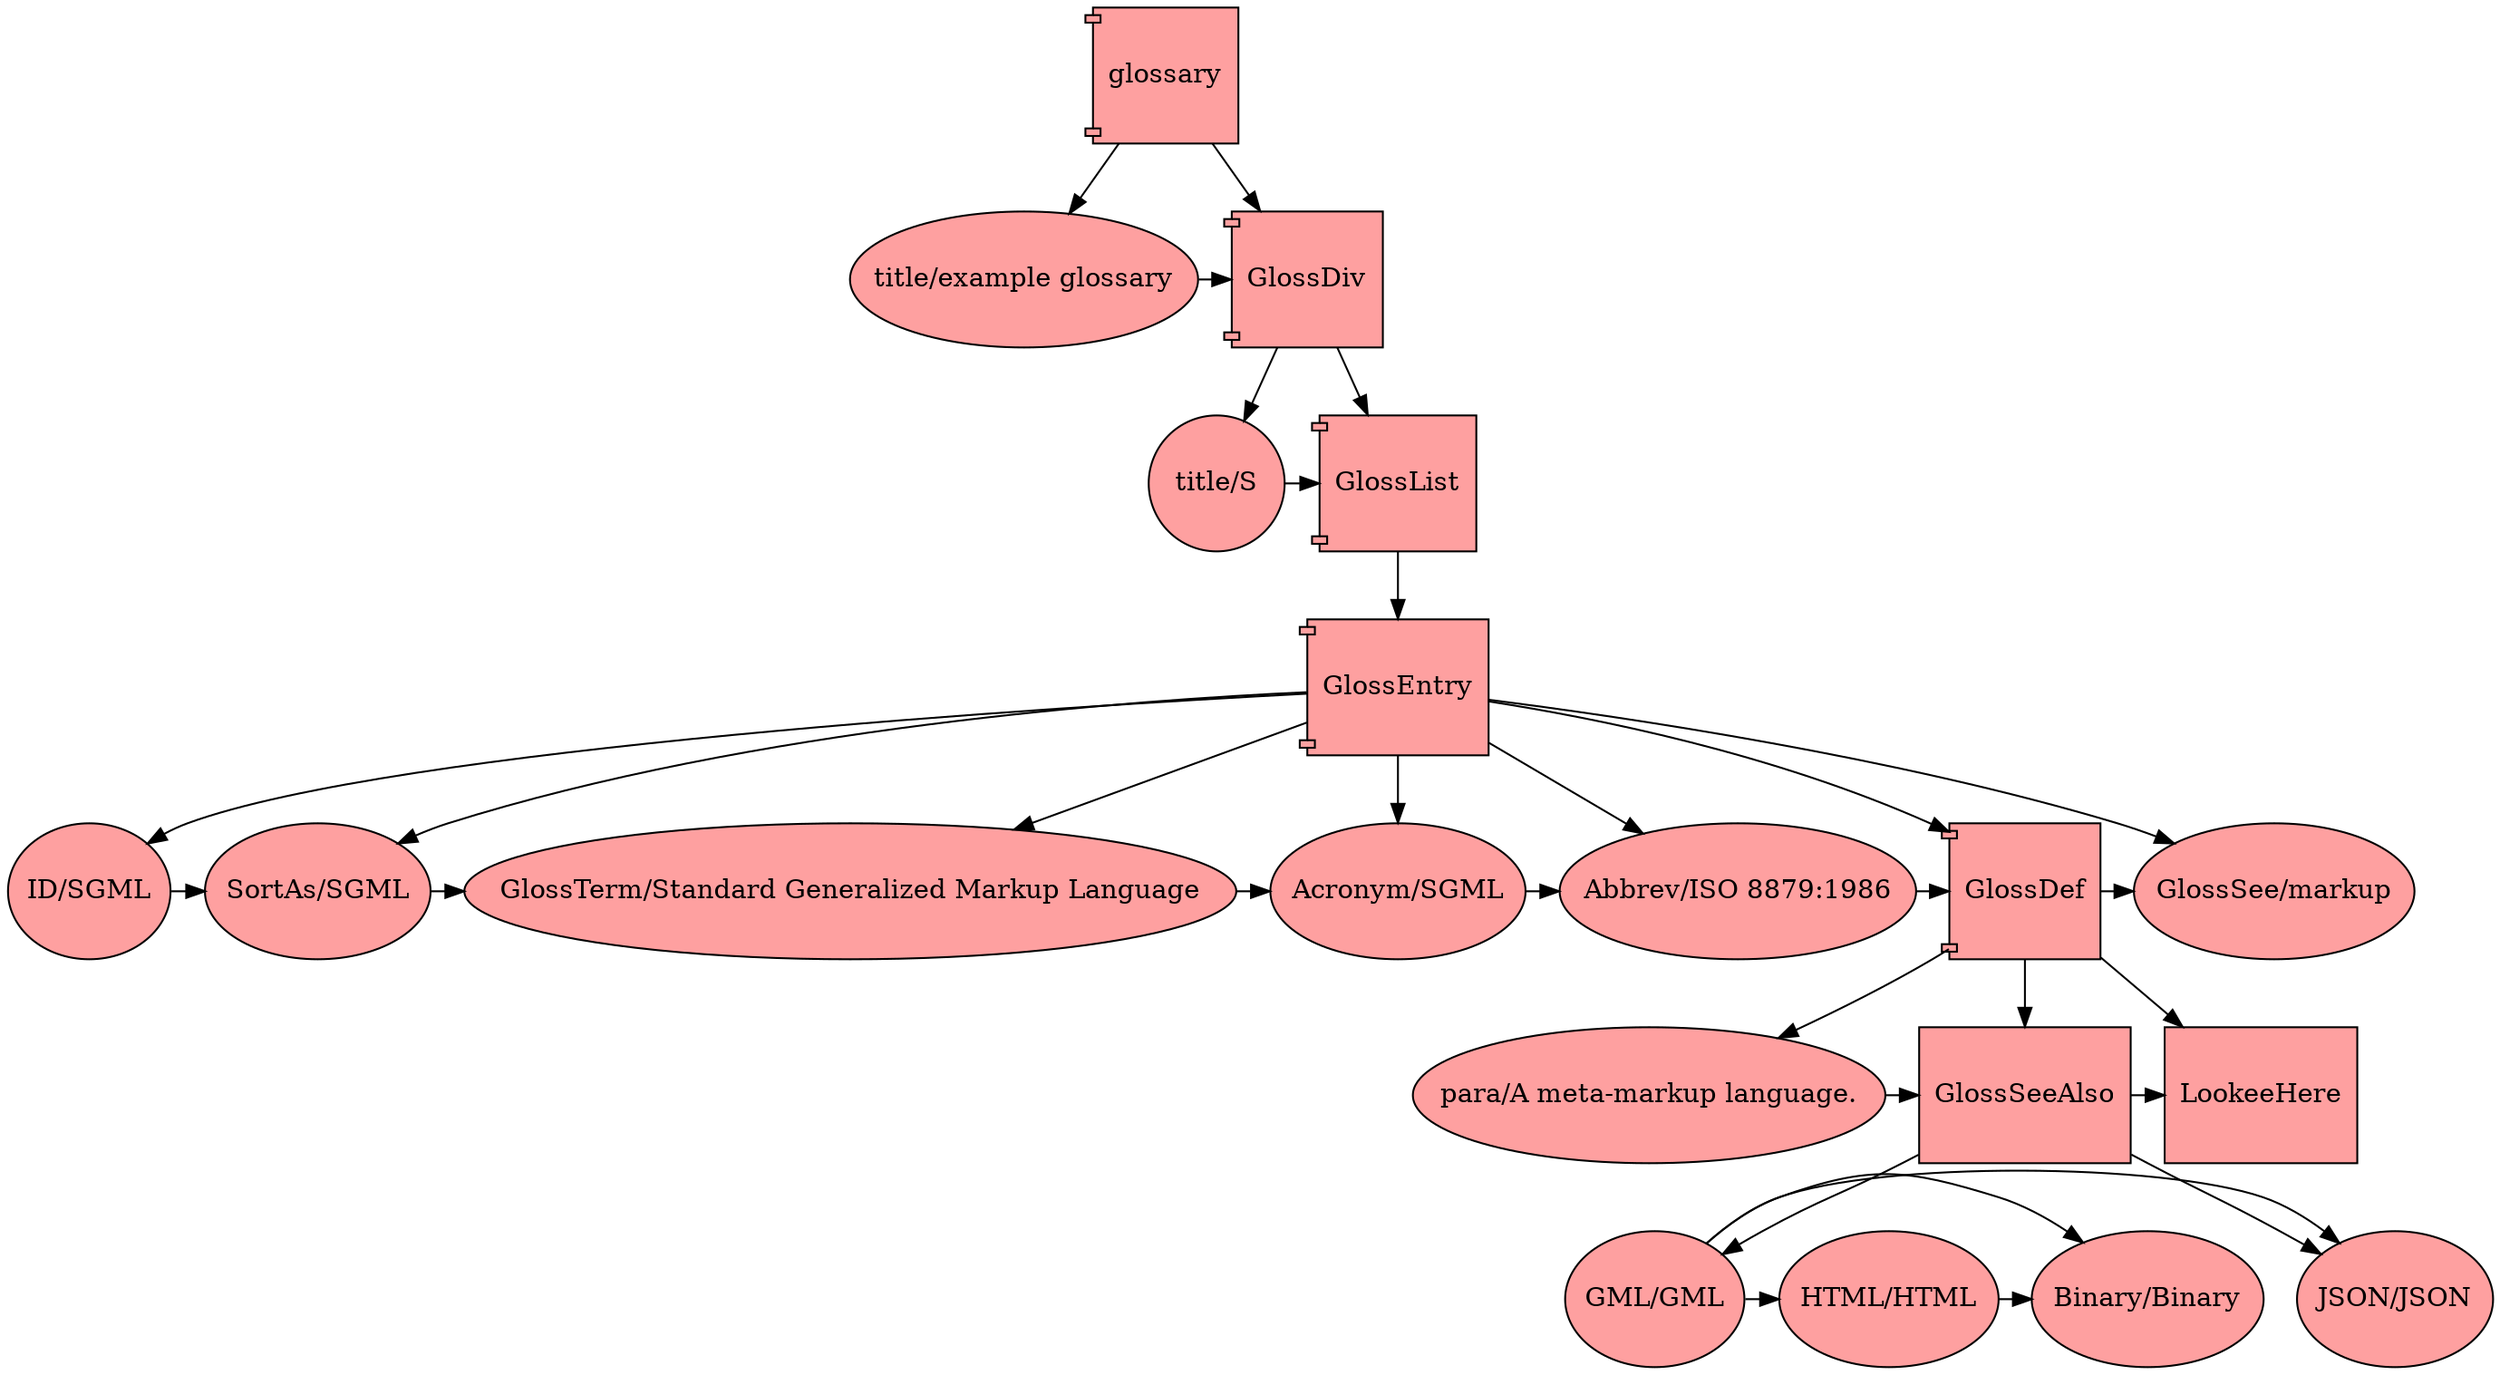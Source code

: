digraph G {
rankdir=TB;
0[label=glossary,shape=component,width=1,height=1,fillcolor="#fe00005f",color=black,style=filled];
1[label="title/example glossary",shape=ellipse,width=1,height=1,fillcolor="#fe00005f",color=black,style=filled];
2[label=GlossDiv,shape=component,width=1,height=1,fillcolor="#fe00005f",color=black,style=filled];
3[label="title/S",shape=ellipse,width=1,height=1,fillcolor="#fe00005f",color=black,style=filled];
4[label=GlossList,shape=component,width=1,height=1,fillcolor="#fe00005f",color=black,style=filled];
5[label=GlossEntry,shape=component,width=1,height=1,fillcolor="#fe00005f",color=black,style=filled];
6[label="ID/SGML",shape=ellipse,width=1,height=1,fillcolor="#fe00005f",color=black,style=filled];
7[label="SortAs/SGML",shape=ellipse,width=1,height=1,fillcolor="#fe00005f",color=black,style=filled];
8[label="GlossTerm/Standard Generalized Markup Language",shape=ellipse,width=1,height=1,fillcolor="#fe00005f",color=black,style=filled];
9[label="Acronym/SGML",shape=ellipse,width=1,height=1,fillcolor="#fe00005f",color=black,style=filled];
10[label="Abbrev/ISO 8879:1986",shape=ellipse,width=1,height=1,fillcolor="#fe00005f",color=black,style=filled];
11[label=GlossDef,shape=component,width=1,height=1,fillcolor="#fe00005f",color=black,style=filled];
12[label="para/A meta-markup language.",shape=ellipse,width=1,height=1,fillcolor="#fe00005f",color=black,style=filled];
13[label=GlossSeeAlso,shape=box,width=1,height=1,fillcolor="#fe00005f",color=black,style=filled];
14[label="GML/GML",shape=ellipse,width=1,height=1,fillcolor="#fe00005f",color=black,style=filled];
15[label="JSON/JSON",shape=ellipse,width=1,height=1,fillcolor="#fe00005f",color=black,style=filled];
16[label=LookeeHere,shape=box,width=1,height=1,fillcolor="#fe00005f",color=black,style=filled];
17[label="HTML/HTML",shape=ellipse,width=1,height=1,fillcolor="#fe00005f",color=black,style=filled];
18[label="Binary/Binary",shape=ellipse,width=1,height=1,fillcolor="#fe00005f",color=black,style=filled];
19[label="GlossSee/markup",shape=ellipse,width=1,height=1,fillcolor="#fe00005f",color=black,style=filled];
0->1 ;
1->2 ;
0->2 ;
2->3 ;
3->4 ;
2->4 ;
4->5 ;
5->6 ;
5->7 ;
6->7 ;
5->8 ;
7->8 ;
5->9 ;
8->9 ;
5->10 ;
9->10 ;
10->11 ;
5->11 ;
11->12 ;
11->13 ;
12->13 ;
13->14 ;
13->15 ;
14->15 ;
11->16 ;
13->16 ;
14->17 ;
14->18 ;
17->18 ;
5->19 ;
11->19 ;
{ rank=same 0}
{ rank=same 1,2}
{ rank=same 3,4}
{ rank=same 5}
{ rank=same 6,7,8,9,10,11,19}
{ rank=same 12,13,16}
{ rank=same 14,15,17,18}
}
